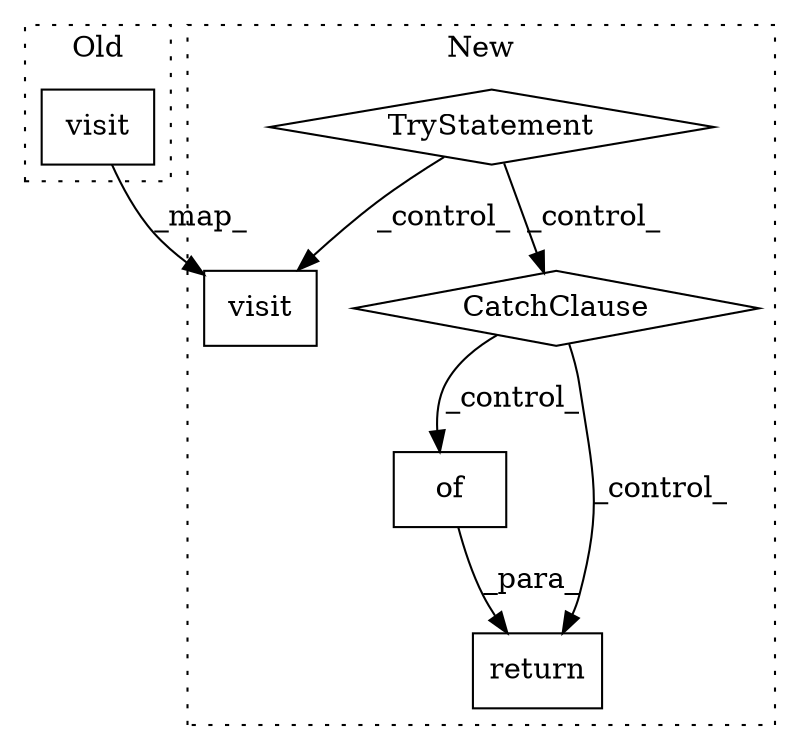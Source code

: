 digraph G {
subgraph cluster0 {
1 [label="visit" a="32" s="2720,2741" l="6,1" shape="box"];
label = "Old";
style="dotted";
}
subgraph cluster1 {
2 [label="visit" a="32" s="2883,2904" l="6,1" shape="box"];
3 [label="TryStatement" a="54" s="2864" l="4" shape="diamond"];
4 [label="of" a="32" s="2969" l="4" shape="box"];
5 [label="CatchClause" a="12" s="2914,2948" l="11,2" shape="diamond"];
6 [label="return" a="41" s="2958" l="7" shape="box"];
label = "New";
style="dotted";
}
1 -> 2 [label="_map_"];
3 -> 2 [label="_control_"];
3 -> 5 [label="_control_"];
4 -> 6 [label="_para_"];
5 -> 4 [label="_control_"];
5 -> 6 [label="_control_"];
}
